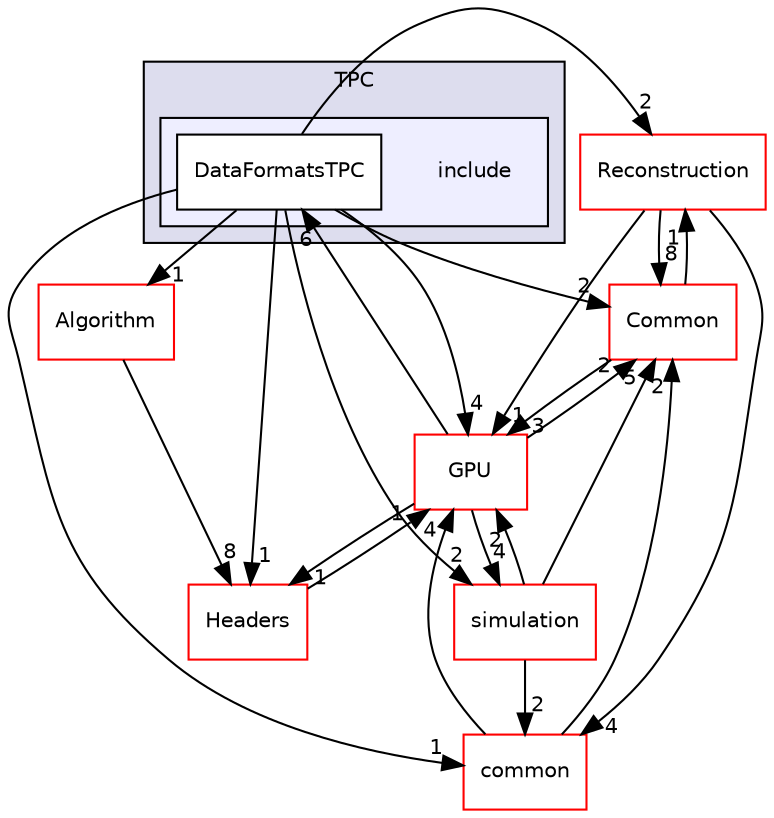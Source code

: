 digraph "/home/travis/build/AliceO2Group/AliceO2/DataFormats/Detectors/TPC/include" {
  bgcolor=transparent;
  compound=true
  node [ fontsize="10", fontname="Helvetica"];
  edge [ labelfontsize="10", labelfontname="Helvetica"];
  subgraph clusterdir_87e4e27fa2128902da5e37b3e7ab3f52 {
    graph [ bgcolor="#ddddee", pencolor="black", label="TPC" fontname="Helvetica", fontsize="10", URL="dir_87e4e27fa2128902da5e37b3e7ab3f52.html"]
  subgraph clusterdir_6f22cbd49ee75d810f2bfe3ea5accc3c {
    graph [ bgcolor="#eeeeff", pencolor="black", label="" URL="dir_6f22cbd49ee75d810f2bfe3ea5accc3c.html"];
    dir_6f22cbd49ee75d810f2bfe3ea5accc3c [shape=plaintext label="include"];
    dir_4e2a5e5ba58223c96ff5b40c7fcc0e28 [shape=box label="DataFormatsTPC" color="black" fillcolor="white" style="filled" URL="dir_4e2a5e5ba58223c96ff5b40c7fcc0e28.html"];
  }
  }
  dir_d269712cc31e133b892a3b3f6424741a [shape=box label="Reconstruction" color="red" URL="dir_d269712cc31e133b892a3b3f6424741a.html"];
  dir_4ab6b4cc6a7edbff49100e9123df213f [shape=box label="Common" color="red" URL="dir_4ab6b4cc6a7edbff49100e9123df213f.html"];
  dir_183e7c4434404fe9096e1bd8673e1fcf [shape=box label="Headers" color="red" URL="dir_183e7c4434404fe9096e1bd8673e1fcf.html"];
  dir_8ba487e25de5ee77e05e9dce7582cb98 [shape=box label="Algorithm" color="red" URL="dir_8ba487e25de5ee77e05e9dce7582cb98.html"];
  dir_047746f9f311f49446db9474b7431d0d [shape=box label="simulation" color="red" URL="dir_047746f9f311f49446db9474b7431d0d.html"];
  dir_7924ba4398ae4560cd37376e44666c6d [shape=box label="common" color="red" URL="dir_7924ba4398ae4560cd37376e44666c6d.html"];
  dir_f511f1e9c03c071966ae594f00bbc5e0 [shape=box label="GPU" color="red" URL="dir_f511f1e9c03c071966ae594f00bbc5e0.html"];
  dir_d269712cc31e133b892a3b3f6424741a->dir_4ab6b4cc6a7edbff49100e9123df213f [headlabel="8", labeldistance=1.5 headhref="dir_000230_000027.html"];
  dir_d269712cc31e133b892a3b3f6424741a->dir_7924ba4398ae4560cd37376e44666c6d [headlabel="4", labeldistance=1.5 headhref="dir_000230_000077.html"];
  dir_d269712cc31e133b892a3b3f6424741a->dir_f511f1e9c03c071966ae594f00bbc5e0 [headlabel="1", labeldistance=1.5 headhref="dir_000230_000672.html"];
  dir_4ab6b4cc6a7edbff49100e9123df213f->dir_d269712cc31e133b892a3b3f6424741a [headlabel="1", labeldistance=1.5 headhref="dir_000027_000230.html"];
  dir_4ab6b4cc6a7edbff49100e9123df213f->dir_f511f1e9c03c071966ae594f00bbc5e0 [headlabel="3", labeldistance=1.5 headhref="dir_000027_000672.html"];
  dir_183e7c4434404fe9096e1bd8673e1fcf->dir_f511f1e9c03c071966ae594f00bbc5e0 [headlabel="1", labeldistance=1.5 headhref="dir_000080_000672.html"];
  dir_8ba487e25de5ee77e05e9dce7582cb98->dir_183e7c4434404fe9096e1bd8673e1fcf [headlabel="8", labeldistance=1.5 headhref="dir_000000_000080.html"];
  dir_047746f9f311f49446db9474b7431d0d->dir_4ab6b4cc6a7edbff49100e9123df213f [headlabel="5", labeldistance=1.5 headhref="dir_000244_000027.html"];
  dir_047746f9f311f49446db9474b7431d0d->dir_7924ba4398ae4560cd37376e44666c6d [headlabel="2", labeldistance=1.5 headhref="dir_000244_000077.html"];
  dir_047746f9f311f49446db9474b7431d0d->dir_f511f1e9c03c071966ae594f00bbc5e0 [headlabel="2", labeldistance=1.5 headhref="dir_000244_000672.html"];
  dir_7924ba4398ae4560cd37376e44666c6d->dir_4ab6b4cc6a7edbff49100e9123df213f [headlabel="2", labeldistance=1.5 headhref="dir_000077_000027.html"];
  dir_7924ba4398ae4560cd37376e44666c6d->dir_f511f1e9c03c071966ae594f00bbc5e0 [headlabel="4", labeldistance=1.5 headhref="dir_000077_000672.html"];
  dir_4e2a5e5ba58223c96ff5b40c7fcc0e28->dir_d269712cc31e133b892a3b3f6424741a [headlabel="2", labeldistance=1.5 headhref="dir_000160_000230.html"];
  dir_4e2a5e5ba58223c96ff5b40c7fcc0e28->dir_4ab6b4cc6a7edbff49100e9123df213f [headlabel="2", labeldistance=1.5 headhref="dir_000160_000027.html"];
  dir_4e2a5e5ba58223c96ff5b40c7fcc0e28->dir_183e7c4434404fe9096e1bd8673e1fcf [headlabel="1", labeldistance=1.5 headhref="dir_000160_000080.html"];
  dir_4e2a5e5ba58223c96ff5b40c7fcc0e28->dir_8ba487e25de5ee77e05e9dce7582cb98 [headlabel="1", labeldistance=1.5 headhref="dir_000160_000000.html"];
  dir_4e2a5e5ba58223c96ff5b40c7fcc0e28->dir_047746f9f311f49446db9474b7431d0d [headlabel="2", labeldistance=1.5 headhref="dir_000160_000244.html"];
  dir_4e2a5e5ba58223c96ff5b40c7fcc0e28->dir_7924ba4398ae4560cd37376e44666c6d [headlabel="1", labeldistance=1.5 headhref="dir_000160_000077.html"];
  dir_4e2a5e5ba58223c96ff5b40c7fcc0e28->dir_f511f1e9c03c071966ae594f00bbc5e0 [headlabel="4", labeldistance=1.5 headhref="dir_000160_000672.html"];
  dir_f511f1e9c03c071966ae594f00bbc5e0->dir_4ab6b4cc6a7edbff49100e9123df213f [headlabel="2", labeldistance=1.5 headhref="dir_000672_000027.html"];
  dir_f511f1e9c03c071966ae594f00bbc5e0->dir_183e7c4434404fe9096e1bd8673e1fcf [headlabel="1", labeldistance=1.5 headhref="dir_000672_000080.html"];
  dir_f511f1e9c03c071966ae594f00bbc5e0->dir_047746f9f311f49446db9474b7431d0d [headlabel="4", labeldistance=1.5 headhref="dir_000672_000244.html"];
  dir_f511f1e9c03c071966ae594f00bbc5e0->dir_4e2a5e5ba58223c96ff5b40c7fcc0e28 [headlabel="6", labeldistance=1.5 headhref="dir_000672_000160.html"];
}
